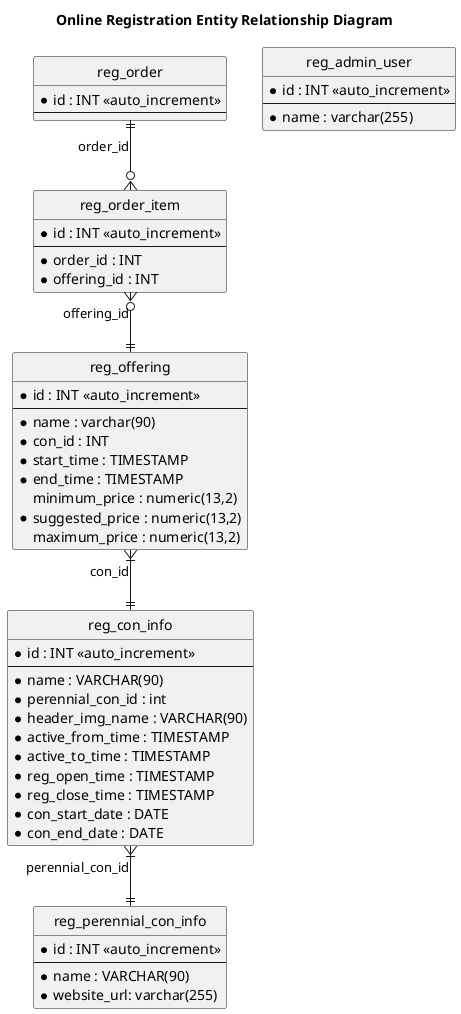 @startuml
title Online Registration Entity Relationship Diagram
'hide the spot
hide circle

'avoid problems with angled crows feet
skinparam linetype ortho

entity reg_con_info {
* id : INT <<auto_increment>>
--
* name : VARCHAR(90)
* perennial_con_id : int
* header_img_name : VARCHAR(90)
* active_from_time : TIMESTAMP
* active_to_time : TIMESTAMP
* reg_open_time : TIMESTAMP
* reg_close_time : TIMESTAMP
* con_start_date : DATE
* con_end_date : DATE
}

entity reg_perennial_con_info {
* id : INT <<auto_increment>>
--
* name : VARCHAR(90)
* website_url: varchar(255)
}

entity reg_offering {
* id : INT <<auto_increment>>
--
* name : varchar(90)
* con_id : INT
* start_time : TIMESTAMP
* end_time : TIMESTAMP
  minimum_price : numeric(13,2)
* suggested_price : numeric(13,2)
  maximum_price : numeric(13,2)
}

entity reg_order {
* id : INT <<auto_increment>>
--
}

entity reg_order_item {
* id : INT <<auto_increment>>
--
* order_id : INT
* offering_id : INT
}

entity reg_admin_user {
* id : INT <<auto_increment>>
--
* name : varchar(255)
}

reg_con_info }|--|| reg_perennial_con_info : perennial_con_id
reg_order ||--o{ reg_order_item : order_id
reg_order_item }o--|| reg_offering : offering_id
reg_offering }|--|| reg_con_info : con_id

@enduml